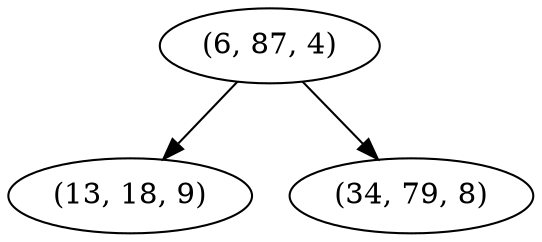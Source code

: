 digraph tree {
    "(6, 87, 4)";
    "(13, 18, 9)";
    "(34, 79, 8)";
    "(6, 87, 4)" -> "(13, 18, 9)";
    "(6, 87, 4)" -> "(34, 79, 8)";
}
